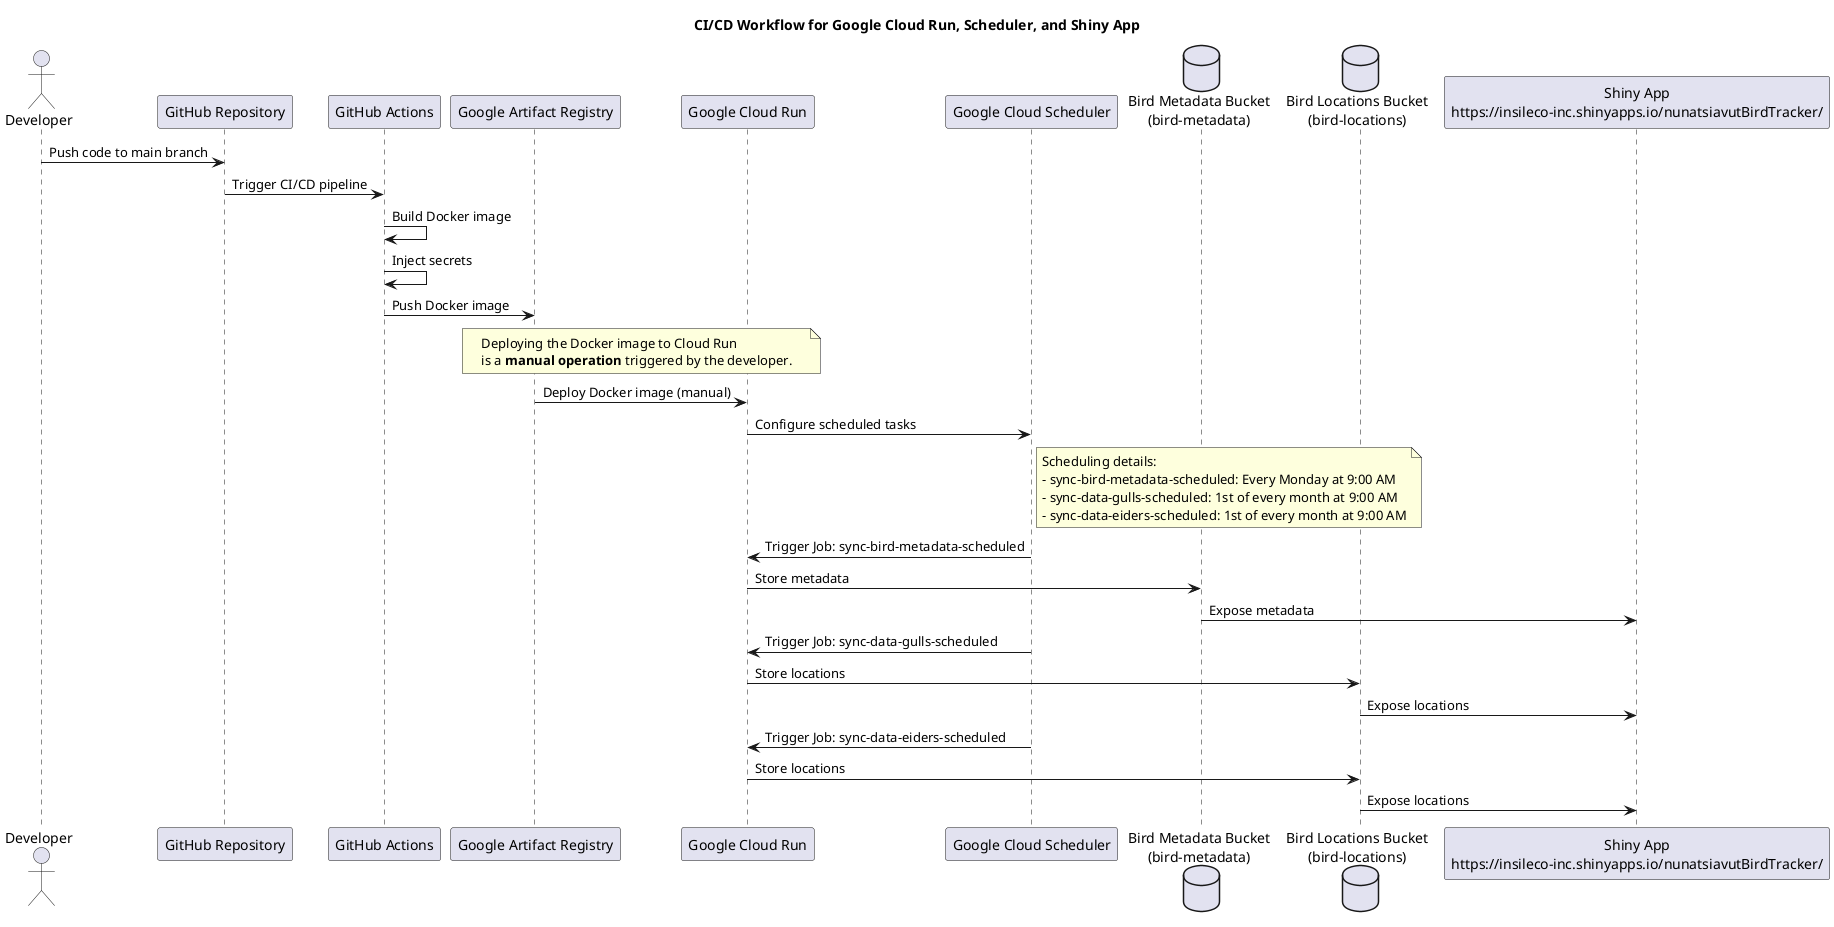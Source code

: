 @startuml
title CI/CD Workflow for Google Cloud Run, Scheduler, and Shiny App

actor Developer as Dev
participant "GitHub Repository" as Repo
participant "GitHub Actions" as Actions
participant "Google Artifact Registry" as Artifactory
participant "Google Cloud Run" as CloudRun
participant "Google Cloud Scheduler" as CloudScheduler
database "Bird Metadata Bucket\n(bird-metadata)" as MetadataBucket
database "Bird Locations Bucket\n(bird-locations)" as LocationsBucket
participant "Shiny App\nhttps://insileco-inc.shinyapps.io/nunatsiavutBirdTracker/" as ShinyApp

Dev -> Repo: Push code to main branch
Repo -> Actions: Trigger CI/CD pipeline
Actions -> Actions: Build Docker image
Actions -> Actions: Inject secrets
Actions -> Artifactory: Push Docker image

note over Artifactory, CloudRun
  Deploying the Docker image to Cloud Run
  is a **manual operation** triggered by the developer.
end note

Artifactory -> CloudRun: Deploy Docker image (manual)
CloudRun -> CloudScheduler: Configure scheduled tasks

note right of CloudScheduler
  Scheduling details:
  - sync-bird-metadata-scheduled: Every Monday at 9:00 AM
  - sync-data-gulls-scheduled: 1st of every month at 9:00 AM
  - sync-data-eiders-scheduled: 1st of every month at 9:00 AM
end note

CloudScheduler -> CloudRun: Trigger Job: sync-bird-metadata-scheduled
CloudRun -> MetadataBucket: Store metadata
MetadataBucket -> ShinyApp: Expose metadata

CloudScheduler -> CloudRun: Trigger Job: sync-data-gulls-scheduled
CloudRun -> LocationsBucket: Store locations
LocationsBucket -> ShinyApp: Expose locations

CloudScheduler -> CloudRun: Trigger Job: sync-data-eiders-scheduled
CloudRun -> LocationsBucket: Store locations
LocationsBucket -> ShinyApp: Expose locations

@enduml
